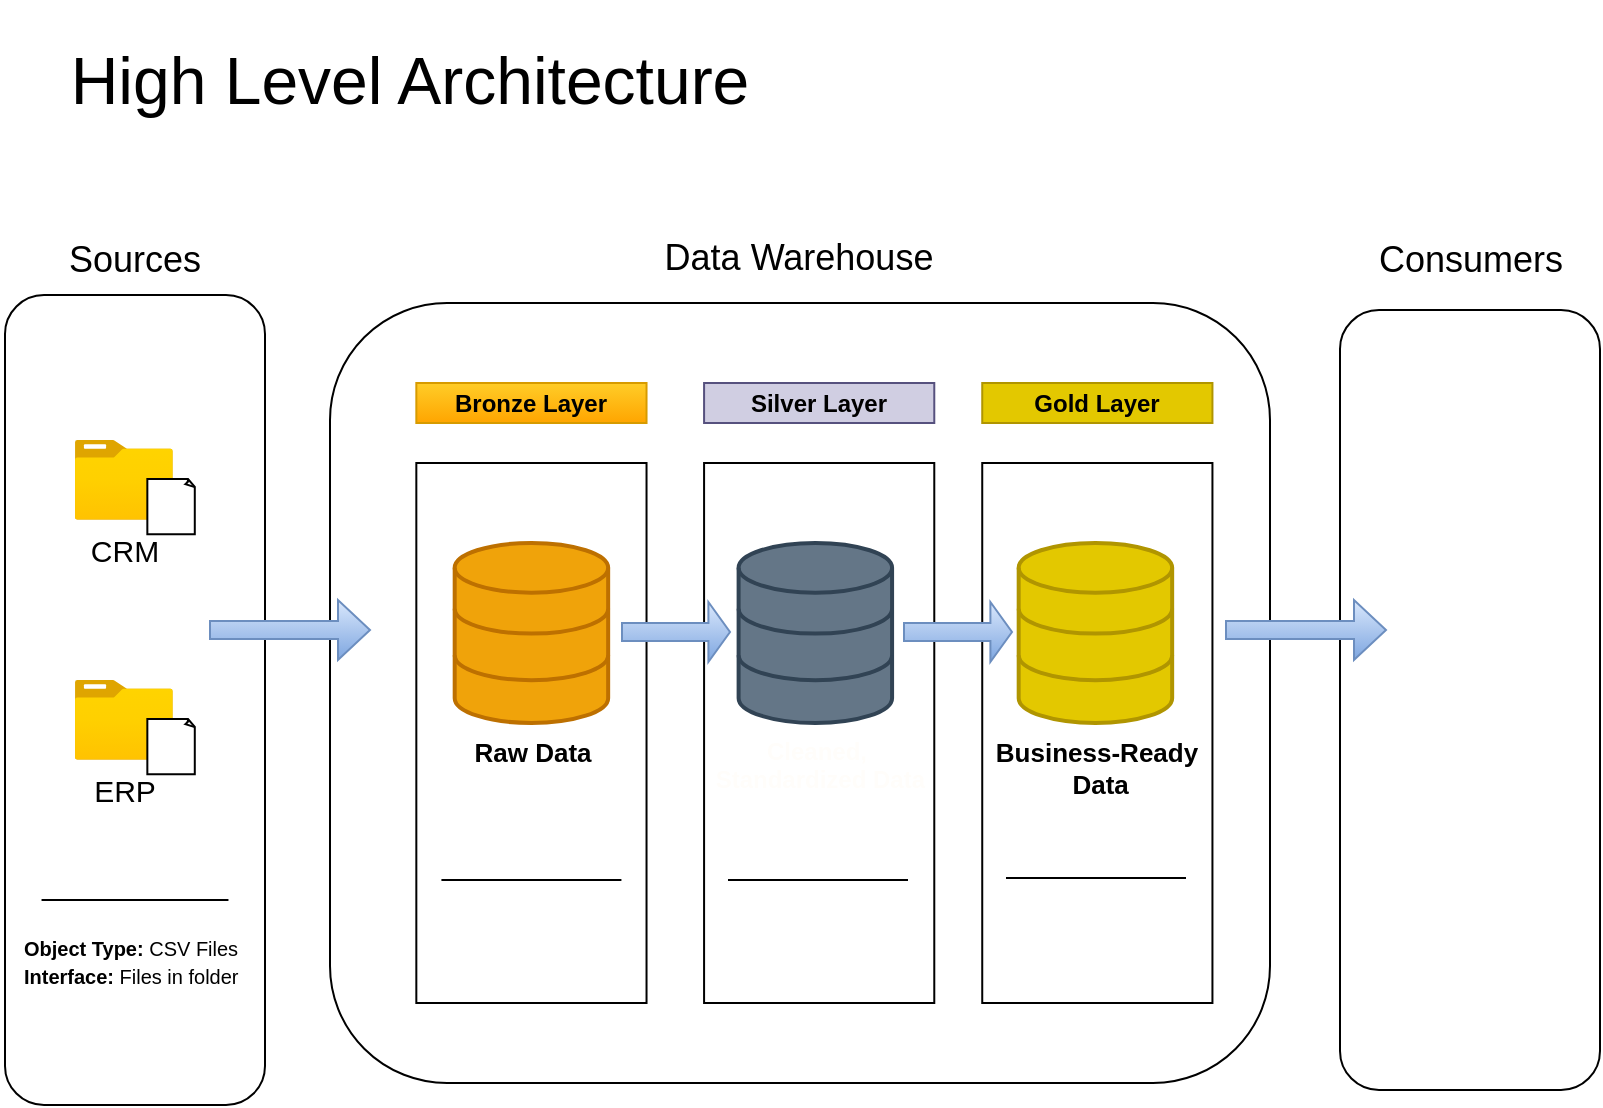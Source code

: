 <mxfile version="28.2.8">
  <diagram name="Page-1" id="K36HcLxeXxF1V2xAlrT7">
    <mxGraphModel dx="1042" dy="562" grid="1" gridSize="10" guides="1" tooltips="1" connect="1" arrows="1" fold="1" page="1" pageScale="1" pageWidth="850" pageHeight="1100" math="0" shadow="0">
      <root>
        <mxCell id="0" />
        <mxCell id="1" parent="0" />
        <mxCell id="r08MEwhrAs-lnxYzfDme-1" value="&lt;font style=&quot;font-size: 33px;&quot;&gt;High Level Architecture&lt;/font&gt;" style="text;html=1;whiteSpace=wrap;strokeColor=none;fillColor=none;align=center;verticalAlign=middle;rounded=0;" parent="1" vertex="1">
          <mxGeometry x="20" y="20" width="400" height="80" as="geometry" />
        </mxCell>
        <mxCell id="Gq1TnJl-iR2hiTpKuQ-t-11" value="" style="rounded=1;whiteSpace=wrap;html=1;rotation=-90;" vertex="1" parent="1">
          <mxGeometry x="555" y="305" width="390" height="130" as="geometry" />
        </mxCell>
        <mxCell id="Gq1TnJl-iR2hiTpKuQ-t-12" value="&lt;font style=&quot;font-size: 18px;&quot;&gt;Consumers&lt;/font&gt;" style="rounded=1;whiteSpace=wrap;html=1;strokeColor=none;" vertex="1" parent="1">
          <mxGeometry x="697.5" y="130" width="105" height="40" as="geometry" />
        </mxCell>
        <mxCell id="Gq1TnJl-iR2hiTpKuQ-t-59" value="" style="group" vertex="1" connectable="0" parent="1">
          <mxGeometry x="15" y="130" width="135" height="435" as="geometry" />
        </mxCell>
        <mxCell id="Gq1TnJl-iR2hiTpKuQ-t-61" value="" style="group" vertex="1" connectable="0" parent="Gq1TnJl-iR2hiTpKuQ-t-59">
          <mxGeometry width="135" height="435" as="geometry" />
        </mxCell>
        <mxCell id="Gq1TnJl-iR2hiTpKuQ-t-5" value="&lt;font style=&quot;font-size: 18px;&quot;&gt;Sources&lt;/font&gt;" style="rounded=1;whiteSpace=wrap;html=1;strokeColor=none;" vertex="1" parent="Gq1TnJl-iR2hiTpKuQ-t-61">
          <mxGeometry x="20.769" width="93.462" height="40" as="geometry" />
        </mxCell>
        <mxCell id="Gq1TnJl-iR2hiTpKuQ-t-56" value="" style="group" vertex="1" connectable="0" parent="Gq1TnJl-iR2hiTpKuQ-t-61">
          <mxGeometry y="45" width="135" height="390" as="geometry" />
        </mxCell>
        <mxCell id="Gq1TnJl-iR2hiTpKuQ-t-3" value="" style="rounded=1;whiteSpace=wrap;html=1;rotation=-90;" vertex="1" parent="Gq1TnJl-iR2hiTpKuQ-t-56">
          <mxGeometry x="-135" y="130" width="405.0" height="130" as="geometry" />
        </mxCell>
        <mxCell id="Gq1TnJl-iR2hiTpKuQ-t-45" value="" style="group" vertex="1" connectable="0" parent="Gq1TnJl-iR2hiTpKuQ-t-56">
          <mxGeometry x="37.374" y="65" width="60.261" height="167.091" as="geometry" />
        </mxCell>
        <mxCell id="Gq1TnJl-iR2hiTpKuQ-t-30" value="" style="group" vertex="1" connectable="0" parent="Gq1TnJl-iR2hiTpKuQ-t-45">
          <mxGeometry width="60.261" height="47.091" as="geometry" />
        </mxCell>
        <mxCell id="Gq1TnJl-iR2hiTpKuQ-t-24" value="&lt;font style=&quot;font-size: 15px;&quot;&gt;CRM&lt;/font&gt;" style="image;aspect=fixed;html=1;points=[];align=center;fontSize=12;image=img/lib/azure2/general/Folder_Blank.svg;" vertex="1" parent="Gq1TnJl-iR2hiTpKuQ-t-30">
          <mxGeometry width="49.075" height="39.826" as="geometry" />
        </mxCell>
        <mxCell id="Gq1TnJl-iR2hiTpKuQ-t-25" value="" style="whiteSpace=wrap;html=1;shape=mxgraph.basic.document" vertex="1" parent="Gq1TnJl-iR2hiTpKuQ-t-30">
          <mxGeometry x="36.297" y="19.519" width="23.964" height="27.571" as="geometry" />
        </mxCell>
        <mxCell id="Gq1TnJl-iR2hiTpKuQ-t-39" value="" style="group" vertex="1" connectable="0" parent="Gq1TnJl-iR2hiTpKuQ-t-45">
          <mxGeometry y="120" width="60.261" height="47.091" as="geometry" />
        </mxCell>
        <mxCell id="Gq1TnJl-iR2hiTpKuQ-t-40" value="&lt;font style=&quot;font-size: 15px;&quot;&gt;ERP&lt;/font&gt;" style="image;aspect=fixed;html=1;points=[];align=center;fontSize=12;image=img/lib/azure2/general/Folder_Blank.svg;" vertex="1" parent="Gq1TnJl-iR2hiTpKuQ-t-39">
          <mxGeometry width="49.075" height="39.826" as="geometry" />
        </mxCell>
        <mxCell id="Gq1TnJl-iR2hiTpKuQ-t-41" value="" style="whiteSpace=wrap;html=1;shape=mxgraph.basic.document" vertex="1" parent="Gq1TnJl-iR2hiTpKuQ-t-39">
          <mxGeometry x="36.297" y="19.519" width="23.964" height="27.571" as="geometry" />
        </mxCell>
        <mxCell id="Gq1TnJl-iR2hiTpKuQ-t-50" value="" style="endArrow=none;html=1;rounded=0;" edge="1" parent="Gq1TnJl-iR2hiTpKuQ-t-56">
          <mxGeometry width="50" height="50" relative="1" as="geometry">
            <mxPoint x="20.769" y="295" as="sourcePoint" />
            <mxPoint x="114.231" y="295" as="targetPoint" />
          </mxGeometry>
        </mxCell>
        <mxCell id="Gq1TnJl-iR2hiTpKuQ-t-51" value="&lt;font style=&quot;font-size: 10px;&quot;&gt;&lt;b style=&quot;&quot;&gt;Object Type:&lt;/b&gt; CSV Files&lt;/font&gt;&lt;div&gt;&lt;span style=&quot;background-color: transparent; color: light-dark(rgb(0, 0, 0), rgb(255, 255, 255));&quot;&gt;&lt;font style=&quot;font-size: 10px;&quot;&gt;&lt;b&gt;Interface:&lt;/b&gt; Files in folder&lt;/font&gt;&lt;/span&gt;&lt;/div&gt;&lt;div&gt;&lt;br&gt;&lt;/div&gt;" style="rounded=0;whiteSpace=wrap;html=1;align=left;strokeColor=none;" vertex="1" parent="Gq1TnJl-iR2hiTpKuQ-t-56">
          <mxGeometry x="10.38" y="313" width="109.62" height="40" as="geometry" />
        </mxCell>
        <mxCell id="Gq1TnJl-iR2hiTpKuQ-t-60" value="" style="group" vertex="1" connectable="0" parent="1">
          <mxGeometry x="180" y="133.5" width="470" height="428" as="geometry" />
        </mxCell>
        <mxCell id="Gq1TnJl-iR2hiTpKuQ-t-8" value="&lt;font style=&quot;font-size: 18px;&quot;&gt;Data Warehouse&lt;/font&gt;" style="rounded=1;whiteSpace=wrap;html=1;strokeColor=none;" vertex="1" parent="Gq1TnJl-iR2hiTpKuQ-t-60">
          <mxGeometry x="158.265" width="153.469" height="30" as="geometry" />
        </mxCell>
        <mxCell id="Gq1TnJl-iR2hiTpKuQ-t-58" value="" style="group" vertex="1" connectable="0" parent="Gq1TnJl-iR2hiTpKuQ-t-60">
          <mxGeometry y="38" width="470" height="390" as="geometry" />
        </mxCell>
        <mxCell id="Gq1TnJl-iR2hiTpKuQ-t-7" value="" style="rounded=1;whiteSpace=wrap;html=1;" vertex="1" parent="Gq1TnJl-iR2hiTpKuQ-t-58">
          <mxGeometry width="470" height="390" as="geometry" />
        </mxCell>
        <mxCell id="Gq1TnJl-iR2hiTpKuQ-t-13" value="&lt;b&gt;Bronze Layer&lt;/b&gt;" style="rounded=0;whiteSpace=wrap;html=1;fillColor=#ffcd28;strokeColor=#d79b00;gradientColor=#ffa500;" vertex="1" parent="Gq1TnJl-iR2hiTpKuQ-t-58">
          <mxGeometry x="43.163" y="40" width="115.102" height="20" as="geometry" />
        </mxCell>
        <mxCell id="Gq1TnJl-iR2hiTpKuQ-t-18" value="" style="rounded=0;whiteSpace=wrap;html=1;" vertex="1" parent="Gq1TnJl-iR2hiTpKuQ-t-58">
          <mxGeometry x="43.163" y="80" width="115.102" height="270" as="geometry" />
        </mxCell>
        <mxCell id="Gq1TnJl-iR2hiTpKuQ-t-19" value="&lt;b&gt;Silver Layer&lt;/b&gt;" style="rounded=0;whiteSpace=wrap;html=1;fillColor=#d0cee2;strokeColor=#56517e;" vertex="1" parent="Gq1TnJl-iR2hiTpKuQ-t-58">
          <mxGeometry x="187.041" y="40" width="115.102" height="20" as="geometry" />
        </mxCell>
        <mxCell id="Gq1TnJl-iR2hiTpKuQ-t-20" value="" style="rounded=0;whiteSpace=wrap;html=1;" vertex="1" parent="Gq1TnJl-iR2hiTpKuQ-t-58">
          <mxGeometry x="187.041" y="80" width="115.102" height="270" as="geometry" />
        </mxCell>
        <mxCell id="Gq1TnJl-iR2hiTpKuQ-t-21" value="&lt;b&gt;Gold Layer&lt;/b&gt;" style="rounded=0;whiteSpace=wrap;html=1;fillColor=#e3c800;strokeColor=#B09500;fontColor=#000000;" vertex="1" parent="Gq1TnJl-iR2hiTpKuQ-t-58">
          <mxGeometry x="326.122" y="40" width="115.102" height="20" as="geometry" />
        </mxCell>
        <mxCell id="Gq1TnJl-iR2hiTpKuQ-t-22" value="" style="rounded=0;whiteSpace=wrap;html=1;" vertex="1" parent="Gq1TnJl-iR2hiTpKuQ-t-58">
          <mxGeometry x="326.122" y="80" width="115.102" height="270" as="geometry" />
        </mxCell>
        <mxCell id="Gq1TnJl-iR2hiTpKuQ-t-52" value="&lt;b&gt;&lt;font style=&quot;font-size: 13px;&quot;&gt;Raw Data&lt;/font&gt;&lt;/b&gt;" style="html=1;verticalLabelPosition=bottom;align=center;labelBackgroundColor=#ffffff;verticalAlign=top;strokeWidth=2;strokeColor=#BD7000;shadow=0;dashed=0;shape=mxgraph.ios7.icons.data;fillColor=#f0a30a;fontColor=#000000;" vertex="1" parent="Gq1TnJl-iR2hiTpKuQ-t-58">
          <mxGeometry x="62.347" y="120" width="76.735" height="90" as="geometry" />
        </mxCell>
        <mxCell id="Gq1TnJl-iR2hiTpKuQ-t-53" value="&lt;font style=&quot;color: light-dark(rgb(255, 253, 250), rgb(255, 255, 255));&quot;&gt;&lt;b style=&quot;&quot;&gt;Cleaned,&lt;/b&gt;&lt;/font&gt;&lt;div&gt;&lt;font style=&quot;color: light-dark(rgb(255, 253, 250), rgb(255, 255, 255));&quot;&gt;&lt;b style=&quot;&quot;&gt;&amp;nbsp;Standardized Data&lt;/b&gt;&lt;/font&gt;&lt;/div&gt;" style="html=1;verticalLabelPosition=bottom;align=center;labelBackgroundColor=#ffffff;verticalAlign=top;strokeWidth=2;strokeColor=#314354;shadow=0;dashed=0;shape=mxgraph.ios7.icons.data;fillColor=#647687;fontColor=#ffffff;" vertex="1" parent="Gq1TnJl-iR2hiTpKuQ-t-58">
          <mxGeometry x="204.306" y="120" width="76.735" height="90" as="geometry" />
        </mxCell>
        <mxCell id="Gq1TnJl-iR2hiTpKuQ-t-54" value="&lt;font style=&quot;font-size: 13px;&quot;&gt;&lt;b&gt;Business-Ready&lt;/b&gt;&lt;/font&gt;&lt;div&gt;&lt;font style=&quot;font-size: 13px;&quot;&gt;&lt;b&gt;&amp;nbsp;Data&lt;/b&gt;&lt;/font&gt;&lt;/div&gt;" style="html=1;verticalLabelPosition=bottom;align=center;labelBackgroundColor=#ffffff;verticalAlign=top;strokeWidth=2;strokeColor=#B09500;shadow=0;dashed=0;shape=mxgraph.ios7.icons.data;fillColor=#e3c800;fontColor=#000000;" vertex="1" parent="Gq1TnJl-iR2hiTpKuQ-t-58">
          <mxGeometry x="344.347" y="120" width="76.735" height="90" as="geometry" />
        </mxCell>
        <mxCell id="Gq1TnJl-iR2hiTpKuQ-t-72" value="" style="endArrow=none;html=1;rounded=0;" edge="1" parent="Gq1TnJl-iR2hiTpKuQ-t-58">
          <mxGeometry width="50" height="50" relative="1" as="geometry">
            <mxPoint x="55.71" y="288.5" as="sourcePoint" />
            <mxPoint x="145.71" y="288.5" as="targetPoint" />
          </mxGeometry>
        </mxCell>
        <mxCell id="Gq1TnJl-iR2hiTpKuQ-t-62" value="" style="shape=singleArrow;whiteSpace=wrap;html=1;fillColor=#dae8fc;strokeColor=#6c8ebf;gradientColor=#7ea6e0;" vertex="1" parent="1">
          <mxGeometry x="120" y="320" width="80" height="30" as="geometry" />
        </mxCell>
        <mxCell id="Gq1TnJl-iR2hiTpKuQ-t-63" value="" style="shape=singleArrow;whiteSpace=wrap;html=1;fillColor=#dae8fc;strokeColor=#6c8ebf;gradientColor=#7ea6e0;" vertex="1" parent="1">
          <mxGeometry x="326" y="321" width="54" height="30" as="geometry" />
        </mxCell>
        <mxCell id="Gq1TnJl-iR2hiTpKuQ-t-64" value="" style="shape=singleArrow;whiteSpace=wrap;html=1;fillColor=#dae8fc;strokeColor=#6c8ebf;gradientColor=#7ea6e0;" vertex="1" parent="1">
          <mxGeometry x="467" y="321" width="54" height="30" as="geometry" />
        </mxCell>
        <mxCell id="Gq1TnJl-iR2hiTpKuQ-t-66" value="" style="shape=singleArrow;whiteSpace=wrap;html=1;fillColor=#dae8fc;strokeColor=#6c8ebf;gradientColor=#7ea6e0;" vertex="1" parent="1">
          <mxGeometry x="628" y="320" width="80" height="30" as="geometry" />
        </mxCell>
        <mxCell id="Gq1TnJl-iR2hiTpKuQ-t-76" value="" style="endArrow=none;html=1;rounded=0;" edge="1" parent="1">
          <mxGeometry width="50" height="50" relative="1" as="geometry">
            <mxPoint x="379" y="460" as="sourcePoint" />
            <mxPoint x="469" y="460" as="targetPoint" />
          </mxGeometry>
        </mxCell>
        <mxCell id="Gq1TnJl-iR2hiTpKuQ-t-77" value="" style="endArrow=none;html=1;rounded=0;" edge="1" parent="1">
          <mxGeometry width="50" height="50" relative="1" as="geometry">
            <mxPoint x="518" y="459" as="sourcePoint" />
            <mxPoint x="608" y="459" as="targetPoint" />
          </mxGeometry>
        </mxCell>
      </root>
    </mxGraphModel>
  </diagram>
</mxfile>
